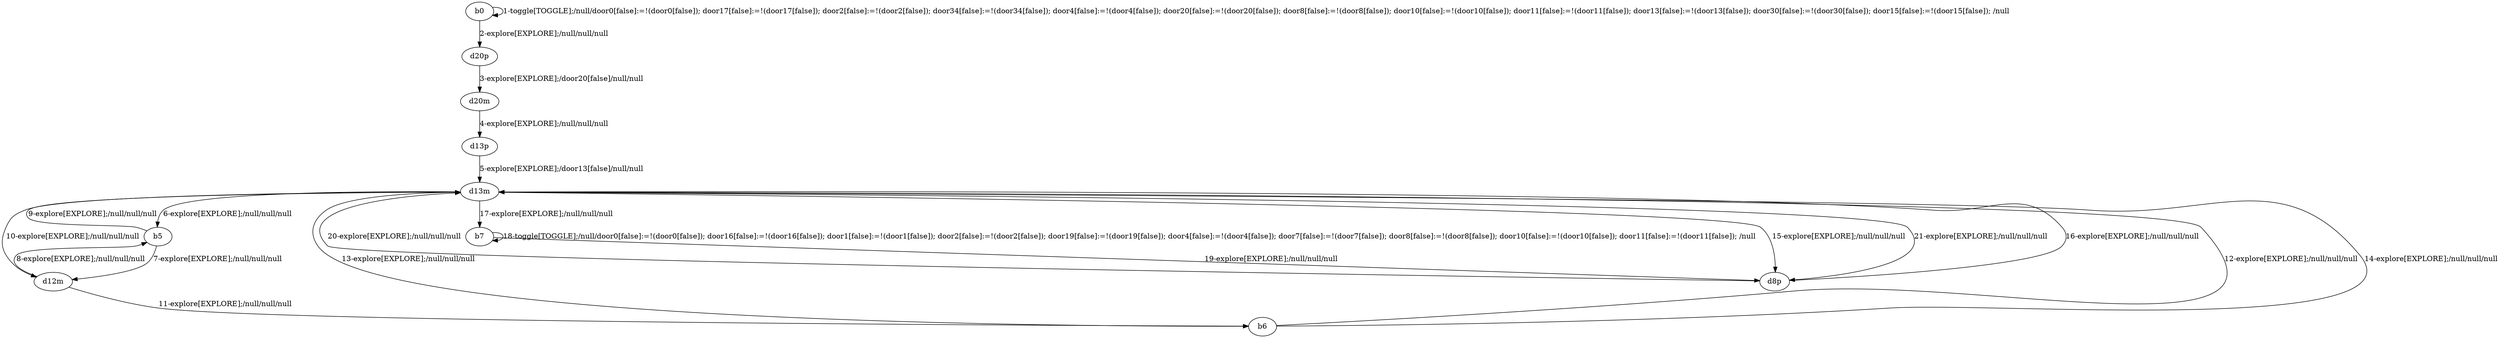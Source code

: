 # Total number of goals covered by this test: 1
# b6 --> d13m

digraph g {
"b0" -> "b0" [label = "1-toggle[TOGGLE];/null/door0[false]:=!(door0[false]); door17[false]:=!(door17[false]); door2[false]:=!(door2[false]); door34[false]:=!(door34[false]); door4[false]:=!(door4[false]); door20[false]:=!(door20[false]); door8[false]:=!(door8[false]); door10[false]:=!(door10[false]); door11[false]:=!(door11[false]); door13[false]:=!(door13[false]); door30[false]:=!(door30[false]); door15[false]:=!(door15[false]); /null"];
"b0" -> "d20p" [label = "2-explore[EXPLORE];/null/null/null"];
"d20p" -> "d20m" [label = "3-explore[EXPLORE];/door20[false]/null/null"];
"d20m" -> "d13p" [label = "4-explore[EXPLORE];/null/null/null"];
"d13p" -> "d13m" [label = "5-explore[EXPLORE];/door13[false]/null/null"];
"d13m" -> "b5" [label = "6-explore[EXPLORE];/null/null/null"];
"b5" -> "d12m" [label = "7-explore[EXPLORE];/null/null/null"];
"d12m" -> "b5" [label = "8-explore[EXPLORE];/null/null/null"];
"b5" -> "d13m" [label = "9-explore[EXPLORE];/null/null/null"];
"d13m" -> "d12m" [label = "10-explore[EXPLORE];/null/null/null"];
"d12m" -> "b6" [label = "11-explore[EXPLORE];/null/null/null"];
"b6" -> "d13m" [label = "12-explore[EXPLORE];/null/null/null"];
"d13m" -> "b6" [label = "13-explore[EXPLORE];/null/null/null"];
"b6" -> "d13m" [label = "14-explore[EXPLORE];/null/null/null"];
"d13m" -> "d8p" [label = "15-explore[EXPLORE];/null/null/null"];
"d8p" -> "d13m" [label = "16-explore[EXPLORE];/null/null/null"];
"d13m" -> "b7" [label = "17-explore[EXPLORE];/null/null/null"];
"b7" -> "b7" [label = "18-toggle[TOGGLE];/null/door0[false]:=!(door0[false]); door16[false]:=!(door16[false]); door1[false]:=!(door1[false]); door2[false]:=!(door2[false]); door19[false]:=!(door19[false]); door4[false]:=!(door4[false]); door7[false]:=!(door7[false]); door8[false]:=!(door8[false]); door10[false]:=!(door10[false]); door11[false]:=!(door11[false]); /null"];
"b7" -> "d8p" [label = "19-explore[EXPLORE];/null/null/null"];
"d8p" -> "d13m" [label = "20-explore[EXPLORE];/null/null/null"];
"d13m" -> "d8p" [label = "21-explore[EXPLORE];/null/null/null"];
}